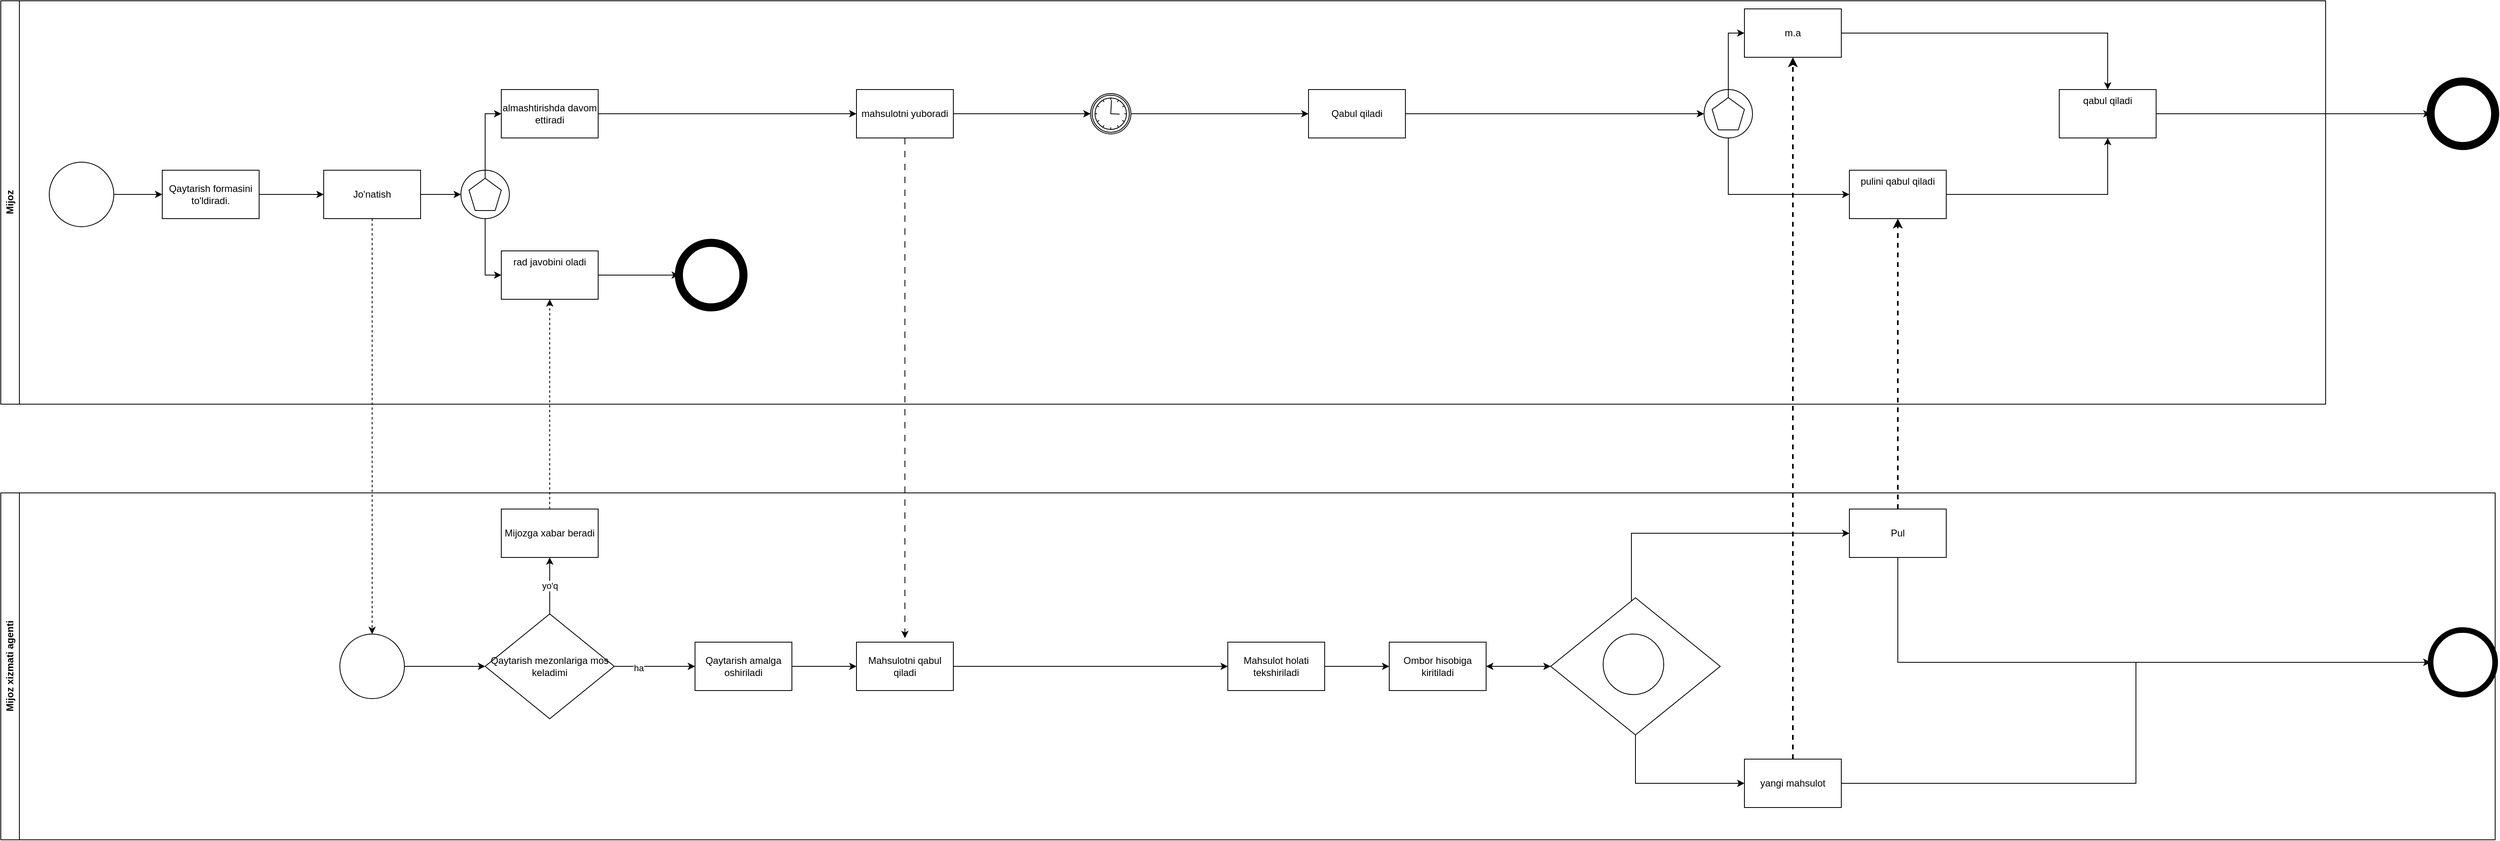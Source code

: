 <mxfile version="23.1.5" type="device">
  <diagram name="Page-1" id="oxucrU7OrjIVGSNrrpAX">
    <mxGraphModel dx="1292" dy="2297" grid="1" gridSize="10" guides="1" tooltips="1" connect="1" arrows="1" fold="1" page="1" pageScale="1" pageWidth="850" pageHeight="1100" math="0" shadow="0">
      <root>
        <mxCell id="0" />
        <mxCell id="1" parent="0" />
        <mxCell id="VObRKSS0OaEOFp-tihr_-1" value="Mijoz" style="swimlane;horizontal=0;whiteSpace=wrap;html=1;" parent="1" vertex="1">
          <mxGeometry y="-330" width="2880" height="500" as="geometry" />
        </mxCell>
        <mxCell id="VObRKSS0OaEOFp-tihr_-6" value="" style="edgeStyle=orthogonalEdgeStyle;rounded=0;orthogonalLoop=1;jettySize=auto;html=1;" parent="VObRKSS0OaEOFp-tihr_-1" source="VObRKSS0OaEOFp-tihr_-4" target="VObRKSS0OaEOFp-tihr_-5" edge="1">
          <mxGeometry relative="1" as="geometry" />
        </mxCell>
        <mxCell id="VObRKSS0OaEOFp-tihr_-4" value="" style="ellipse;whiteSpace=wrap;html=1;aspect=fixed;" parent="VObRKSS0OaEOFp-tihr_-1" vertex="1">
          <mxGeometry x="60" y="200" width="80" height="80" as="geometry" />
        </mxCell>
        <mxCell id="VObRKSS0OaEOFp-tihr_-10" value="" style="edgeStyle=orthogonalEdgeStyle;rounded=0;orthogonalLoop=1;jettySize=auto;html=1;" parent="VObRKSS0OaEOFp-tihr_-1" source="VObRKSS0OaEOFp-tihr_-5" target="VObRKSS0OaEOFp-tihr_-9" edge="1">
          <mxGeometry relative="1" as="geometry" />
        </mxCell>
        <mxCell id="VObRKSS0OaEOFp-tihr_-5" value="Qaytarish formasini to&#39;ldiradi." style="whiteSpace=wrap;html=1;" parent="VObRKSS0OaEOFp-tihr_-1" vertex="1">
          <mxGeometry x="200" y="210" width="120" height="60" as="geometry" />
        </mxCell>
        <mxCell id="VObRKSS0OaEOFp-tihr_-9" value="Jo&#39;natish" style="whiteSpace=wrap;html=1;" parent="VObRKSS0OaEOFp-tihr_-1" vertex="1">
          <mxGeometry x="400" y="210" width="120" height="60" as="geometry" />
        </mxCell>
        <mxCell id="VObRKSS0OaEOFp-tihr_-31" value="" style="edgeStyle=orthogonalEdgeStyle;rounded=0;orthogonalLoop=1;jettySize=auto;html=1;" parent="VObRKSS0OaEOFp-tihr_-1" source="VObRKSS0OaEOFp-tihr_-26" target="VObRKSS0OaEOFp-tihr_-30" edge="1">
          <mxGeometry relative="1" as="geometry">
            <Array as="points">
              <mxPoint x="600" y="340" />
            </Array>
          </mxGeometry>
        </mxCell>
        <mxCell id="VObRKSS0OaEOFp-tihr_-26" value="" style="verticalLabelPosition=bottom;verticalAlign=top;html=1;shape=mxgraph.flowchart.on-page_reference;" parent="VObRKSS0OaEOFp-tihr_-1" vertex="1">
          <mxGeometry x="570" y="210" width="60" height="60" as="geometry" />
        </mxCell>
        <mxCell id="VObRKSS0OaEOFp-tihr_-35" value="" style="edgeStyle=orthogonalEdgeStyle;rounded=0;orthogonalLoop=1;jettySize=auto;html=1;" parent="VObRKSS0OaEOFp-tihr_-1" source="VObRKSS0OaEOFp-tihr_-27" target="VObRKSS0OaEOFp-tihr_-34" edge="1">
          <mxGeometry relative="1" as="geometry">
            <Array as="points">
              <mxPoint x="600" y="140" />
            </Array>
          </mxGeometry>
        </mxCell>
        <mxCell id="VObRKSS0OaEOFp-tihr_-27" value="" style="whiteSpace=wrap;html=1;shape=mxgraph.basic.pentagon" parent="VObRKSS0OaEOFp-tihr_-1" vertex="1">
          <mxGeometry x="580" y="220" width="40" height="40" as="geometry" />
        </mxCell>
        <mxCell id="VObRKSS0OaEOFp-tihr_-28" style="edgeStyle=orthogonalEdgeStyle;rounded=0;orthogonalLoop=1;jettySize=auto;html=1;entryX=0;entryY=0.5;entryDx=0;entryDy=0;entryPerimeter=0;" parent="VObRKSS0OaEOFp-tihr_-1" source="VObRKSS0OaEOFp-tihr_-9" target="VObRKSS0OaEOFp-tihr_-26" edge="1">
          <mxGeometry relative="1" as="geometry" />
        </mxCell>
        <mxCell id="VObRKSS0OaEOFp-tihr_-39" value="" style="edgeStyle=orthogonalEdgeStyle;rounded=0;orthogonalLoop=1;jettySize=auto;html=1;" parent="VObRKSS0OaEOFp-tihr_-1" source="VObRKSS0OaEOFp-tihr_-30" target="VObRKSS0OaEOFp-tihr_-38" edge="1">
          <mxGeometry relative="1" as="geometry" />
        </mxCell>
        <mxCell id="VObRKSS0OaEOFp-tihr_-30" value="rad javobini oladi" style="whiteSpace=wrap;html=1;verticalAlign=top;" parent="VObRKSS0OaEOFp-tihr_-1" vertex="1">
          <mxGeometry x="620" y="310" width="120" height="60" as="geometry" />
        </mxCell>
        <mxCell id="VObRKSS0OaEOFp-tihr_-45" value="" style="edgeStyle=orthogonalEdgeStyle;rounded=0;orthogonalLoop=1;jettySize=auto;html=1;" parent="VObRKSS0OaEOFp-tihr_-1" source="VObRKSS0OaEOFp-tihr_-34" target="VObRKSS0OaEOFp-tihr_-44" edge="1">
          <mxGeometry relative="1" as="geometry" />
        </mxCell>
        <mxCell id="VObRKSS0OaEOFp-tihr_-34" value="almashtirishda davom ettiradi" style="whiteSpace=wrap;html=1;" parent="VObRKSS0OaEOFp-tihr_-1" vertex="1">
          <mxGeometry x="620" y="110" width="120" height="60" as="geometry" />
        </mxCell>
        <mxCell id="VObRKSS0OaEOFp-tihr_-38" value="" style="ellipse;whiteSpace=wrap;html=1;verticalAlign=top;strokeWidth=10;" parent="VObRKSS0OaEOFp-tihr_-1" vertex="1">
          <mxGeometry x="840" y="300" width="80" height="80" as="geometry" />
        </mxCell>
        <mxCell id="VObRKSS0OaEOFp-tihr_-46" style="edgeStyle=orthogonalEdgeStyle;rounded=0;orthogonalLoop=1;jettySize=auto;html=1;dashed=1;dashPattern=8 8;" parent="VObRKSS0OaEOFp-tihr_-1" source="VObRKSS0OaEOFp-tihr_-44" edge="1">
          <mxGeometry relative="1" as="geometry">
            <mxPoint x="1120" y="790" as="targetPoint" />
          </mxGeometry>
        </mxCell>
        <mxCell id="VObRKSS0OaEOFp-tihr_-44" value="mahsulotni yuboradi" style="whiteSpace=wrap;html=1;" parent="VObRKSS0OaEOFp-tihr_-1" vertex="1">
          <mxGeometry x="1060" y="110" width="120" height="60" as="geometry" />
        </mxCell>
        <mxCell id="tf5Xn0FKOuqEmfwB8OIY-62" value="" style="points=[[0.145,0.145,0],[0.5,0,0],[0.855,0.145,0],[1,0.5,0],[0.855,0.855,0],[0.5,1,0],[0.145,0.855,0],[0,0.5,0]];shape=mxgraph.bpmn.event;html=1;verticalLabelPosition=bottom;labelBackgroundColor=#ffffff;verticalAlign=top;align=center;perimeter=ellipsePerimeter;outlineConnect=0;aspect=fixed;outline=catching;symbol=timer;" vertex="1" parent="VObRKSS0OaEOFp-tihr_-1">
          <mxGeometry x="1350" y="115" width="50" height="50" as="geometry" />
        </mxCell>
        <mxCell id="tf5Xn0FKOuqEmfwB8OIY-63" style="edgeStyle=orthogonalEdgeStyle;rounded=0;orthogonalLoop=1;jettySize=auto;html=1;exitX=1;exitY=0.5;exitDx=0;exitDy=0;entryX=0;entryY=0.5;entryDx=0;entryDy=0;entryPerimeter=0;" edge="1" parent="VObRKSS0OaEOFp-tihr_-1" source="VObRKSS0OaEOFp-tihr_-44" target="tf5Xn0FKOuqEmfwB8OIY-62">
          <mxGeometry relative="1" as="geometry" />
        </mxCell>
        <mxCell id="VObRKSS0OaEOFp-tihr_-2" value="Mijoz xizmati agenti" style="swimlane;horizontal=0;whiteSpace=wrap;html=1;" parent="1" vertex="1">
          <mxGeometry y="280" width="3090" height="430" as="geometry" />
        </mxCell>
        <mxCell id="VObRKSS0OaEOFp-tihr_-16" value="" style="edgeStyle=orthogonalEdgeStyle;rounded=0;orthogonalLoop=1;jettySize=auto;html=1;exitX=1;exitY=0.5;exitDx=0;exitDy=0;" parent="VObRKSS0OaEOFp-tihr_-2" source="VObRKSS0OaEOFp-tihr_-17" edge="1">
          <mxGeometry relative="1" as="geometry">
            <mxPoint x="520" y="215" as="sourcePoint" />
            <mxPoint x="600" y="215" as="targetPoint" />
          </mxGeometry>
        </mxCell>
        <mxCell id="VObRKSS0OaEOFp-tihr_-17" value="" style="ellipse;whiteSpace=wrap;html=1;aspect=fixed;" parent="VObRKSS0OaEOFp-tihr_-2" vertex="1">
          <mxGeometry x="420" y="175" width="80" height="80" as="geometry" />
        </mxCell>
        <mxCell id="VObRKSS0OaEOFp-tihr_-21" value="" style="edgeStyle=orthogonalEdgeStyle;rounded=0;orthogonalLoop=1;jettySize=auto;html=1;" parent="VObRKSS0OaEOFp-tihr_-2" source="VObRKSS0OaEOFp-tihr_-18" target="VObRKSS0OaEOFp-tihr_-20" edge="1">
          <mxGeometry relative="1" as="geometry" />
        </mxCell>
        <mxCell id="VObRKSS0OaEOFp-tihr_-22" value="ha" style="edgeLabel;html=1;align=center;verticalAlign=middle;resizable=0;points=[];" parent="VObRKSS0OaEOFp-tihr_-21" vertex="1" connectable="0">
          <mxGeometry x="-0.383" y="-2" relative="1" as="geometry">
            <mxPoint x="-1" as="offset" />
          </mxGeometry>
        </mxCell>
        <mxCell id="VObRKSS0OaEOFp-tihr_-24" value="yo&#39;q" style="edgeStyle=orthogonalEdgeStyle;rounded=0;orthogonalLoop=1;jettySize=auto;html=1;" parent="VObRKSS0OaEOFp-tihr_-2" source="VObRKSS0OaEOFp-tihr_-18" target="VObRKSS0OaEOFp-tihr_-23" edge="1">
          <mxGeometry relative="1" as="geometry" />
        </mxCell>
        <mxCell id="VObRKSS0OaEOFp-tihr_-18" value="Qaytarish mezonlariga mos keladimi" style="rhombus;whiteSpace=wrap;html=1;" parent="VObRKSS0OaEOFp-tihr_-2" vertex="1">
          <mxGeometry x="600" y="150" width="160" height="130" as="geometry" />
        </mxCell>
        <mxCell id="VObRKSS0OaEOFp-tihr_-43" value="" style="edgeStyle=orthogonalEdgeStyle;rounded=0;orthogonalLoop=1;jettySize=auto;html=1;" parent="VObRKSS0OaEOFp-tihr_-2" source="VObRKSS0OaEOFp-tihr_-20" target="VObRKSS0OaEOFp-tihr_-42" edge="1">
          <mxGeometry relative="1" as="geometry" />
        </mxCell>
        <mxCell id="VObRKSS0OaEOFp-tihr_-20" value="Qaytarish amalga oshiriladi" style="whiteSpace=wrap;html=1;" parent="VObRKSS0OaEOFp-tihr_-2" vertex="1">
          <mxGeometry x="860" y="185" width="120" height="60" as="geometry" />
        </mxCell>
        <mxCell id="VObRKSS0OaEOFp-tihr_-23" value="Mijozga xabar beradi" style="whiteSpace=wrap;html=1;" parent="VObRKSS0OaEOFp-tihr_-2" vertex="1">
          <mxGeometry x="620" y="20" width="120" height="60" as="geometry" />
        </mxCell>
        <mxCell id="VObRKSS0OaEOFp-tihr_-48" value="" style="edgeStyle=orthogonalEdgeStyle;rounded=0;orthogonalLoop=1;jettySize=auto;html=1;" parent="VObRKSS0OaEOFp-tihr_-2" source="VObRKSS0OaEOFp-tihr_-42" target="VObRKSS0OaEOFp-tihr_-47" edge="1">
          <mxGeometry relative="1" as="geometry" />
        </mxCell>
        <mxCell id="VObRKSS0OaEOFp-tihr_-42" value="Mahsulotni qabul qiladi" style="whiteSpace=wrap;html=1;" parent="VObRKSS0OaEOFp-tihr_-2" vertex="1">
          <mxGeometry x="1060" y="185" width="120" height="60" as="geometry" />
        </mxCell>
        <mxCell id="tf5Xn0FKOuqEmfwB8OIY-32" value="Qabul qiladi" style="whiteSpace=wrap;html=1;" vertex="1" parent="VObRKSS0OaEOFp-tihr_-2">
          <mxGeometry x="1620" y="-500" width="120" height="60" as="geometry" />
        </mxCell>
        <mxCell id="tf5Xn0FKOuqEmfwB8OIY-37" value="" style="ellipse;whiteSpace=wrap;html=1;verticalAlign=top;strokeWidth=10;" vertex="1" parent="VObRKSS0OaEOFp-tihr_-2">
          <mxGeometry x="3010" y="-510" width="80" height="80" as="geometry" />
        </mxCell>
        <mxCell id="tf5Xn0FKOuqEmfwB8OIY-43" value="" style="verticalLabelPosition=bottom;verticalAlign=top;html=1;shape=mxgraph.flowchart.on-page_reference;" vertex="1" parent="VObRKSS0OaEOFp-tihr_-2">
          <mxGeometry x="2110" y="-500" width="60" height="60" as="geometry" />
        </mxCell>
        <mxCell id="tf5Xn0FKOuqEmfwB8OIY-45" value="" style="whiteSpace=wrap;html=1;shape=mxgraph.basic.pentagon" vertex="1" parent="VObRKSS0OaEOFp-tihr_-2">
          <mxGeometry x="2120" y="-490" width="40" height="40" as="geometry" />
        </mxCell>
        <mxCell id="tf5Xn0FKOuqEmfwB8OIY-46" value="pulini qabul qiladi" style="whiteSpace=wrap;html=1;verticalAlign=top;" vertex="1" parent="VObRKSS0OaEOFp-tihr_-2">
          <mxGeometry x="2290" y="-400" width="120" height="60" as="geometry" />
        </mxCell>
        <mxCell id="tf5Xn0FKOuqEmfwB8OIY-42" value="" style="edgeStyle=orthogonalEdgeStyle;rounded=0;orthogonalLoop=1;jettySize=auto;html=1;" edge="1" parent="VObRKSS0OaEOFp-tihr_-2" source="tf5Xn0FKOuqEmfwB8OIY-43" target="tf5Xn0FKOuqEmfwB8OIY-46">
          <mxGeometry relative="1" as="geometry">
            <Array as="points">
              <mxPoint x="2140" y="-370" />
            </Array>
          </mxGeometry>
        </mxCell>
        <mxCell id="tf5Xn0FKOuqEmfwB8OIY-47" value="m.a" style="whiteSpace=wrap;html=1;" vertex="1" parent="VObRKSS0OaEOFp-tihr_-2">
          <mxGeometry x="2160" y="-600" width="120" height="60" as="geometry" />
        </mxCell>
        <mxCell id="tf5Xn0FKOuqEmfwB8OIY-44" value="" style="edgeStyle=orthogonalEdgeStyle;rounded=0;orthogonalLoop=1;jettySize=auto;html=1;" edge="1" parent="VObRKSS0OaEOFp-tihr_-2" source="tf5Xn0FKOuqEmfwB8OIY-45" target="tf5Xn0FKOuqEmfwB8OIY-47">
          <mxGeometry relative="1" as="geometry">
            <Array as="points">
              <mxPoint x="2140" y="-570" />
            </Array>
          </mxGeometry>
        </mxCell>
        <mxCell id="tf5Xn0FKOuqEmfwB8OIY-48" style="edgeStyle=orthogonalEdgeStyle;rounded=0;orthogonalLoop=1;jettySize=auto;html=1;exitX=1;exitY=0.5;exitDx=0;exitDy=0;entryX=0;entryY=0.5;entryDx=0;entryDy=0;entryPerimeter=0;" edge="1" parent="VObRKSS0OaEOFp-tihr_-2" source="tf5Xn0FKOuqEmfwB8OIY-32" target="tf5Xn0FKOuqEmfwB8OIY-43">
          <mxGeometry relative="1" as="geometry" />
        </mxCell>
        <mxCell id="tf5Xn0FKOuqEmfwB8OIY-61" style="edgeStyle=orthogonalEdgeStyle;rounded=0;orthogonalLoop=1;jettySize=auto;html=1;exitX=1;exitY=0.5;exitDx=0;exitDy=0;entryX=0;entryY=0.5;entryDx=0;entryDy=0;" edge="1" parent="VObRKSS0OaEOFp-tihr_-2" source="tf5Xn0FKOuqEmfwB8OIY-58" target="tf5Xn0FKOuqEmfwB8OIY-37">
          <mxGeometry relative="1" as="geometry" />
        </mxCell>
        <mxCell id="tf5Xn0FKOuqEmfwB8OIY-58" value="qabul qiladi" style="whiteSpace=wrap;html=1;verticalAlign=top;" vertex="1" parent="VObRKSS0OaEOFp-tihr_-2">
          <mxGeometry x="2550" y="-500" width="120" height="60" as="geometry" />
        </mxCell>
        <mxCell id="tf5Xn0FKOuqEmfwB8OIY-59" value="" style="edgeStyle=orthogonalEdgeStyle;rounded=0;orthogonalLoop=1;jettySize=auto;html=1;" edge="1" parent="VObRKSS0OaEOFp-tihr_-2" source="tf5Xn0FKOuqEmfwB8OIY-46" target="tf5Xn0FKOuqEmfwB8OIY-58">
          <mxGeometry relative="1" as="geometry" />
        </mxCell>
        <mxCell id="VObRKSS0OaEOFp-tihr_-50" value="" style="edgeStyle=orthogonalEdgeStyle;rounded=0;orthogonalLoop=1;jettySize=auto;html=1;" parent="VObRKSS0OaEOFp-tihr_-2" source="VObRKSS0OaEOFp-tihr_-47" target="VObRKSS0OaEOFp-tihr_-49" edge="1">
          <mxGeometry relative="1" as="geometry" />
        </mxCell>
        <mxCell id="tf5Xn0FKOuqEmfwB8OIY-60" style="edgeStyle=orthogonalEdgeStyle;rounded=0;orthogonalLoop=1;jettySize=auto;html=1;exitX=1;exitY=0.5;exitDx=0;exitDy=0;entryX=0.5;entryY=0;entryDx=0;entryDy=0;" edge="1" parent="VObRKSS0OaEOFp-tihr_-2" source="tf5Xn0FKOuqEmfwB8OIY-47" target="tf5Xn0FKOuqEmfwB8OIY-58">
          <mxGeometry relative="1" as="geometry" />
        </mxCell>
        <mxCell id="VObRKSS0OaEOFp-tihr_-47" value="Mahsulot holati tekshiriladi" style="whiteSpace=wrap;html=1;" parent="VObRKSS0OaEOFp-tihr_-2" vertex="1">
          <mxGeometry x="1520" y="185" width="120" height="60" as="geometry" />
        </mxCell>
        <mxCell id="VObRKSS0OaEOFp-tihr_-52" value="" style="edgeStyle=orthogonalEdgeStyle;rounded=0;orthogonalLoop=1;jettySize=auto;html=1;" parent="VObRKSS0OaEOFp-tihr_-2" source="VObRKSS0OaEOFp-tihr_-49" edge="1">
          <mxGeometry relative="1" as="geometry">
            <mxPoint x="1920" y="215" as="targetPoint" />
          </mxGeometry>
        </mxCell>
        <mxCell id="VObRKSS0OaEOFp-tihr_-49" value="Ombor hisobiga kiritiladi" style="whiteSpace=wrap;html=1;" parent="VObRKSS0OaEOFp-tihr_-2" vertex="1">
          <mxGeometry x="1720" y="185" width="120" height="60" as="geometry" />
        </mxCell>
        <mxCell id="tf5Xn0FKOuqEmfwB8OIY-31" value="" style="edgeStyle=orthogonalEdgeStyle;rounded=0;orthogonalLoop=1;jettySize=auto;html=1;exitX=0;exitY=0.5;exitDx=0;exitDy=0;" edge="1" parent="VObRKSS0OaEOFp-tihr_-2" source="tf5Xn0FKOuqEmfwB8OIY-24" target="VObRKSS0OaEOFp-tihr_-49">
          <mxGeometry relative="1" as="geometry" />
        </mxCell>
        <mxCell id="tf5Xn0FKOuqEmfwB8OIY-24" value="" style="rhombus;whiteSpace=wrap;html=1;" vertex="1" parent="VObRKSS0OaEOFp-tihr_-2">
          <mxGeometry x="1920" y="130" width="210" height="170" as="geometry" />
        </mxCell>
        <mxCell id="tf5Xn0FKOuqEmfwB8OIY-25" value="" style="ellipse;whiteSpace=wrap;html=1;aspect=fixed;" vertex="1" parent="VObRKSS0OaEOFp-tihr_-2">
          <mxGeometry x="1985" y="175" width="75" height="75" as="geometry" />
        </mxCell>
        <mxCell id="tf5Xn0FKOuqEmfwB8OIY-54" style="edgeStyle=orthogonalEdgeStyle;rounded=0;orthogonalLoop=1;jettySize=auto;html=1;exitX=0.5;exitY=1;exitDx=0;exitDy=0;entryX=0;entryY=0.5;entryDx=0;entryDy=0;" edge="1" parent="VObRKSS0OaEOFp-tihr_-2" source="tf5Xn0FKOuqEmfwB8OIY-27" target="tf5Xn0FKOuqEmfwB8OIY-39">
          <mxGeometry relative="1" as="geometry" />
        </mxCell>
        <mxCell id="tf5Xn0FKOuqEmfwB8OIY-27" value="Pul" style="whiteSpace=wrap;html=1;" vertex="1" parent="VObRKSS0OaEOFp-tihr_-2">
          <mxGeometry x="2290" y="20" width="120" height="60" as="geometry" />
        </mxCell>
        <mxCell id="tf5Xn0FKOuqEmfwB8OIY-22" value="" style="edgeStyle=orthogonalEdgeStyle;rounded=0;orthogonalLoop=1;jettySize=auto;html=1;" edge="1" parent="VObRKSS0OaEOFp-tihr_-2" source="tf5Xn0FKOuqEmfwB8OIY-24" target="tf5Xn0FKOuqEmfwB8OIY-27">
          <mxGeometry relative="1" as="geometry">
            <Array as="points">
              <mxPoint x="2020" y="50" />
            </Array>
          </mxGeometry>
        </mxCell>
        <mxCell id="tf5Xn0FKOuqEmfwB8OIY-55" style="edgeStyle=orthogonalEdgeStyle;rounded=0;orthogonalLoop=1;jettySize=auto;html=1;exitX=1;exitY=0.5;exitDx=0;exitDy=0;entryX=0;entryY=0.5;entryDx=0;entryDy=0;" edge="1" parent="VObRKSS0OaEOFp-tihr_-2" source="tf5Xn0FKOuqEmfwB8OIY-29" target="tf5Xn0FKOuqEmfwB8OIY-39">
          <mxGeometry relative="1" as="geometry" />
        </mxCell>
        <mxCell id="tf5Xn0FKOuqEmfwB8OIY-29" value="yangi mahsulot" style="whiteSpace=wrap;html=1;" vertex="1" parent="VObRKSS0OaEOFp-tihr_-2">
          <mxGeometry x="2160" y="330" width="120" height="60" as="geometry" />
        </mxCell>
        <mxCell id="tf5Xn0FKOuqEmfwB8OIY-23" value="" style="edgeStyle=orthogonalEdgeStyle;rounded=0;orthogonalLoop=1;jettySize=auto;html=1;" edge="1" parent="VObRKSS0OaEOFp-tihr_-2" source="tf5Xn0FKOuqEmfwB8OIY-24" target="tf5Xn0FKOuqEmfwB8OIY-29">
          <mxGeometry relative="1" as="geometry">
            <Array as="points">
              <mxPoint x="2025" y="360" />
            </Array>
          </mxGeometry>
        </mxCell>
        <mxCell id="tf5Xn0FKOuqEmfwB8OIY-39" value="" style="ellipse;whiteSpace=wrap;html=1;strokeWidth=7;" vertex="1" parent="VObRKSS0OaEOFp-tihr_-2">
          <mxGeometry x="3010" y="170" width="80" height="80" as="geometry" />
        </mxCell>
        <mxCell id="tf5Xn0FKOuqEmfwB8OIY-52" style="edgeStyle=orthogonalEdgeStyle;rounded=0;orthogonalLoop=1;jettySize=auto;html=1;exitX=0.5;exitY=0;exitDx=0;exitDy=0;entryX=0.5;entryY=1;entryDx=0;entryDy=0;dashed=1;strokeWidth=2;" edge="1" parent="VObRKSS0OaEOFp-tihr_-2" source="tf5Xn0FKOuqEmfwB8OIY-27" target="tf5Xn0FKOuqEmfwB8OIY-46">
          <mxGeometry relative="1" as="geometry" />
        </mxCell>
        <mxCell id="tf5Xn0FKOuqEmfwB8OIY-53" style="edgeStyle=orthogonalEdgeStyle;rounded=0;orthogonalLoop=1;jettySize=auto;html=1;exitX=0.5;exitY=0;exitDx=0;exitDy=0;entryX=0.5;entryY=1;entryDx=0;entryDy=0;strokeWidth=2;dashed=1;" edge="1" parent="VObRKSS0OaEOFp-tihr_-2" source="tf5Xn0FKOuqEmfwB8OIY-29" target="tf5Xn0FKOuqEmfwB8OIY-47">
          <mxGeometry relative="1" as="geometry" />
        </mxCell>
        <mxCell id="VObRKSS0OaEOFp-tihr_-14" value="" style="edgeStyle=orthogonalEdgeStyle;rounded=0;orthogonalLoop=1;jettySize=auto;html=1;entryX=0.5;entryY=0;entryDx=0;entryDy=0;dashed=1;" parent="1" source="VObRKSS0OaEOFp-tihr_-9" target="VObRKSS0OaEOFp-tihr_-17" edge="1">
          <mxGeometry relative="1" as="geometry">
            <mxPoint x="460" y="290" as="targetPoint" />
          </mxGeometry>
        </mxCell>
        <mxCell id="VObRKSS0OaEOFp-tihr_-36" style="edgeStyle=orthogonalEdgeStyle;rounded=0;orthogonalLoop=1;jettySize=auto;html=1;exitX=0.5;exitY=0;exitDx=0;exitDy=0;entryX=0.5;entryY=1;entryDx=0;entryDy=0;dashed=1;" parent="1" source="VObRKSS0OaEOFp-tihr_-23" target="VObRKSS0OaEOFp-tihr_-30" edge="1">
          <mxGeometry relative="1" as="geometry" />
        </mxCell>
        <mxCell id="tf5Xn0FKOuqEmfwB8OIY-64" style="edgeStyle=orthogonalEdgeStyle;rounded=0;orthogonalLoop=1;jettySize=auto;html=1;exitX=1;exitY=0.5;exitDx=0;exitDy=0;exitPerimeter=0;entryX=0;entryY=0.5;entryDx=0;entryDy=0;" edge="1" parent="1" source="tf5Xn0FKOuqEmfwB8OIY-62" target="tf5Xn0FKOuqEmfwB8OIY-32">
          <mxGeometry relative="1" as="geometry" />
        </mxCell>
      </root>
    </mxGraphModel>
  </diagram>
</mxfile>

